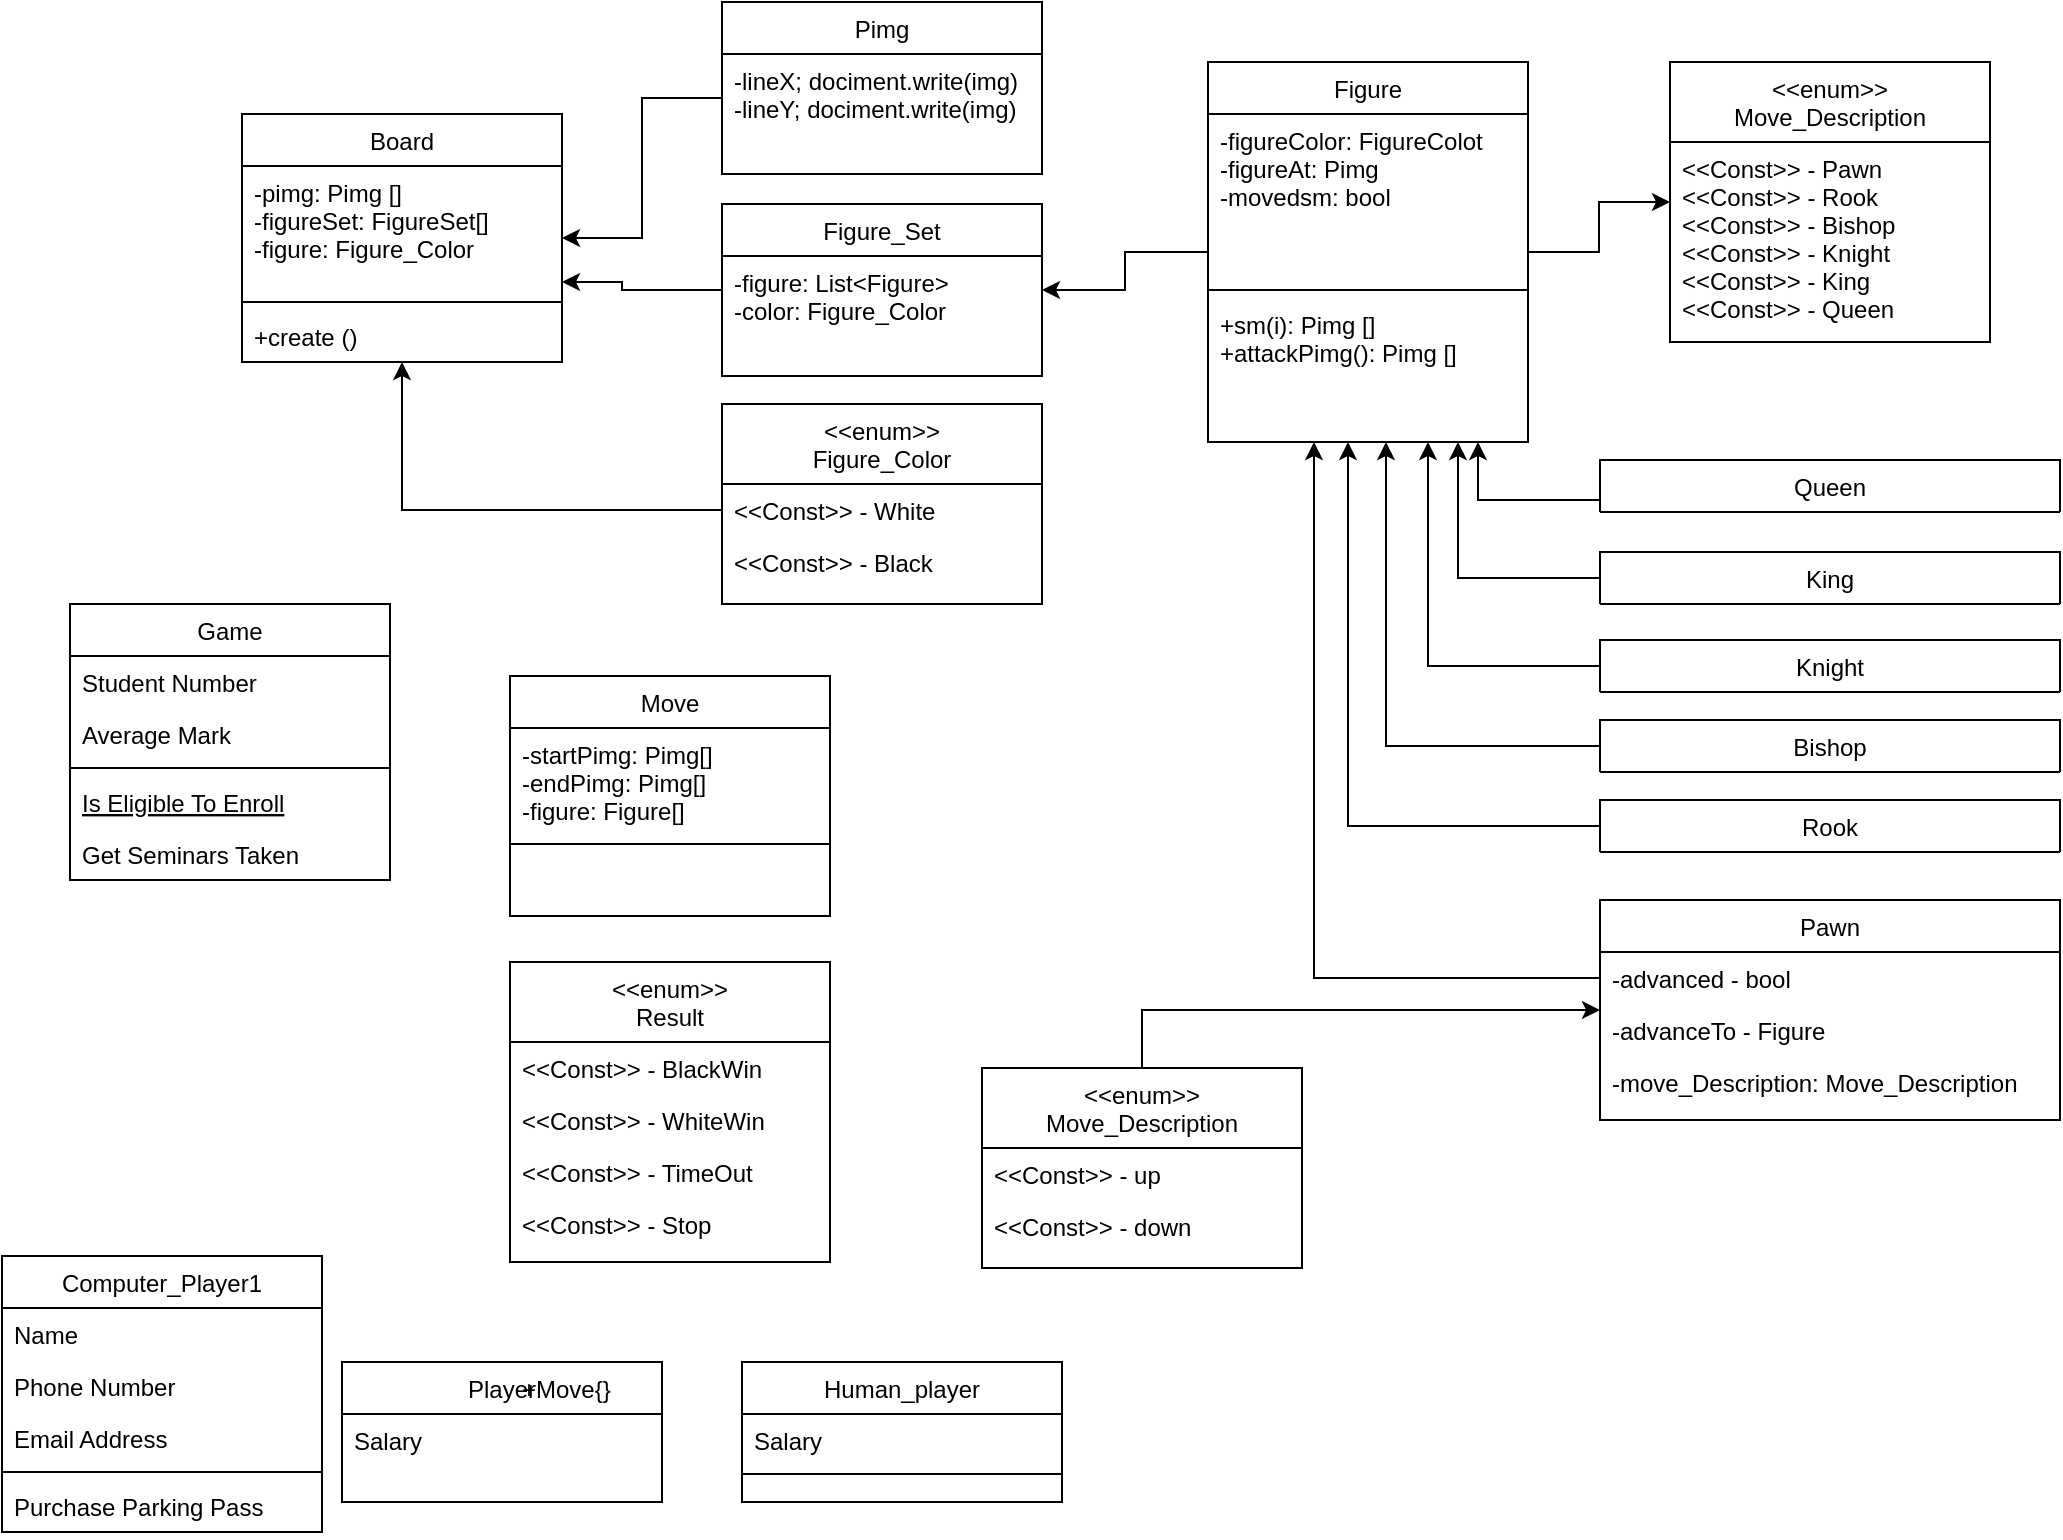<mxfile version="20.2.2" type="github">
  <diagram id="C5RBs43oDa-KdzZeNtuy" name="Page-1">
    <mxGraphModel dx="646" dy="632" grid="1" gridSize="10" guides="1" tooltips="1" connect="1" arrows="1" fold="1" page="1" pageScale="1" pageWidth="827" pageHeight="1169" math="0" shadow="0">
      <root>
        <mxCell id="WIyWlLk6GJQsqaUBKTNV-0" />
        <mxCell id="WIyWlLk6GJQsqaUBKTNV-1" parent="WIyWlLk6GJQsqaUBKTNV-0" />
        <mxCell id="zkfFHV4jXpPFQw0GAbJ--0" value="Board" style="swimlane;fontStyle=0;align=center;verticalAlign=top;childLayout=stackLayout;horizontal=1;startSize=26;horizontalStack=0;resizeParent=1;resizeLast=0;collapsible=1;marginBottom=0;rounded=0;shadow=0;strokeWidth=1;" parent="WIyWlLk6GJQsqaUBKTNV-1" vertex="1">
          <mxGeometry x="140" y="86" width="160" height="124" as="geometry">
            <mxRectangle x="230" y="140" width="160" height="26" as="alternateBounds" />
          </mxGeometry>
        </mxCell>
        <mxCell id="zkfFHV4jXpPFQw0GAbJ--2" value="-pimg: Pimg []&#xa;-figureSet: FigureSet[]&#xa;-figure: Figure_Color" style="text;align=left;verticalAlign=top;spacingLeft=4;spacingRight=4;overflow=hidden;rotatable=0;points=[[0,0.5],[1,0.5]];portConstraint=eastwest;rounded=0;shadow=0;html=0;" parent="zkfFHV4jXpPFQw0GAbJ--0" vertex="1">
          <mxGeometry y="26" width="160" height="64" as="geometry" />
        </mxCell>
        <mxCell id="zkfFHV4jXpPFQw0GAbJ--4" value="" style="line;html=1;strokeWidth=1;align=left;verticalAlign=middle;spacingTop=-1;spacingLeft=3;spacingRight=3;rotatable=0;labelPosition=right;points=[];portConstraint=eastwest;" parent="zkfFHV4jXpPFQw0GAbJ--0" vertex="1">
          <mxGeometry y="90" width="160" height="8" as="geometry" />
        </mxCell>
        <mxCell id="zkfFHV4jXpPFQw0GAbJ--5" value="+create ()" style="text;align=left;verticalAlign=top;spacingLeft=4;spacingRight=4;overflow=hidden;rotatable=0;points=[[0,0.5],[1,0.5]];portConstraint=eastwest;" parent="zkfFHV4jXpPFQw0GAbJ--0" vertex="1">
          <mxGeometry y="98" width="160" height="26" as="geometry" />
        </mxCell>
        <mxCell id="zkfFHV4jXpPFQw0GAbJ--6" value="Game" style="swimlane;fontStyle=0;align=center;verticalAlign=top;childLayout=stackLayout;horizontal=1;startSize=26;horizontalStack=0;resizeParent=1;resizeLast=0;collapsible=1;marginBottom=0;rounded=0;shadow=0;strokeWidth=1;" parent="WIyWlLk6GJQsqaUBKTNV-1" vertex="1">
          <mxGeometry x="54" y="331" width="160" height="138" as="geometry">
            <mxRectangle x="130" y="380" width="160" height="26" as="alternateBounds" />
          </mxGeometry>
        </mxCell>
        <mxCell id="zkfFHV4jXpPFQw0GAbJ--7" value="Student Number" style="text;align=left;verticalAlign=top;spacingLeft=4;spacingRight=4;overflow=hidden;rotatable=0;points=[[0,0.5],[1,0.5]];portConstraint=eastwest;" parent="zkfFHV4jXpPFQw0GAbJ--6" vertex="1">
          <mxGeometry y="26" width="160" height="26" as="geometry" />
        </mxCell>
        <mxCell id="zkfFHV4jXpPFQw0GAbJ--8" value="Average Mark" style="text;align=left;verticalAlign=top;spacingLeft=4;spacingRight=4;overflow=hidden;rotatable=0;points=[[0,0.5],[1,0.5]];portConstraint=eastwest;rounded=0;shadow=0;html=0;" parent="zkfFHV4jXpPFQw0GAbJ--6" vertex="1">
          <mxGeometry y="52" width="160" height="26" as="geometry" />
        </mxCell>
        <mxCell id="zkfFHV4jXpPFQw0GAbJ--9" value="" style="line;html=1;strokeWidth=1;align=left;verticalAlign=middle;spacingTop=-1;spacingLeft=3;spacingRight=3;rotatable=0;labelPosition=right;points=[];portConstraint=eastwest;" parent="zkfFHV4jXpPFQw0GAbJ--6" vertex="1">
          <mxGeometry y="78" width="160" height="8" as="geometry" />
        </mxCell>
        <mxCell id="zkfFHV4jXpPFQw0GAbJ--10" value="Is Eligible To Enroll" style="text;align=left;verticalAlign=top;spacingLeft=4;spacingRight=4;overflow=hidden;rotatable=0;points=[[0,0.5],[1,0.5]];portConstraint=eastwest;fontStyle=4" parent="zkfFHV4jXpPFQw0GAbJ--6" vertex="1">
          <mxGeometry y="86" width="160" height="26" as="geometry" />
        </mxCell>
        <mxCell id="zkfFHV4jXpPFQw0GAbJ--11" value="Get Seminars Taken" style="text;align=left;verticalAlign=top;spacingLeft=4;spacingRight=4;overflow=hidden;rotatable=0;points=[[0,0.5],[1,0.5]];portConstraint=eastwest;" parent="zkfFHV4jXpPFQw0GAbJ--6" vertex="1">
          <mxGeometry y="112" width="160" height="26" as="geometry" />
        </mxCell>
        <mxCell id="fLIGrshqvKh1m8KQc75n-1" value="Computer_Player1" style="swimlane;fontStyle=0;align=center;verticalAlign=top;childLayout=stackLayout;horizontal=1;startSize=26;horizontalStack=0;resizeParent=1;resizeLast=0;collapsible=1;marginBottom=0;rounded=0;shadow=0;strokeWidth=1;" vertex="1" parent="WIyWlLk6GJQsqaUBKTNV-1">
          <mxGeometry x="20" y="657" width="160" height="138" as="geometry">
            <mxRectangle x="230" y="140" width="160" height="26" as="alternateBounds" />
          </mxGeometry>
        </mxCell>
        <mxCell id="fLIGrshqvKh1m8KQc75n-2" value="Name" style="text;align=left;verticalAlign=top;spacingLeft=4;spacingRight=4;overflow=hidden;rotatable=0;points=[[0,0.5],[1,0.5]];portConstraint=eastwest;" vertex="1" parent="fLIGrshqvKh1m8KQc75n-1">
          <mxGeometry y="26" width="160" height="26" as="geometry" />
        </mxCell>
        <mxCell id="fLIGrshqvKh1m8KQc75n-3" value="Phone Number" style="text;align=left;verticalAlign=top;spacingLeft=4;spacingRight=4;overflow=hidden;rotatable=0;points=[[0,0.5],[1,0.5]];portConstraint=eastwest;rounded=0;shadow=0;html=0;" vertex="1" parent="fLIGrshqvKh1m8KQc75n-1">
          <mxGeometry y="52" width="160" height="26" as="geometry" />
        </mxCell>
        <mxCell id="fLIGrshqvKh1m8KQc75n-4" value="Email Address" style="text;align=left;verticalAlign=top;spacingLeft=4;spacingRight=4;overflow=hidden;rotatable=0;points=[[0,0.5],[1,0.5]];portConstraint=eastwest;rounded=0;shadow=0;html=0;" vertex="1" parent="fLIGrshqvKh1m8KQc75n-1">
          <mxGeometry y="78" width="160" height="26" as="geometry" />
        </mxCell>
        <mxCell id="fLIGrshqvKh1m8KQc75n-5" value="" style="line;html=1;strokeWidth=1;align=left;verticalAlign=middle;spacingTop=-1;spacingLeft=3;spacingRight=3;rotatable=0;labelPosition=right;points=[];portConstraint=eastwest;" vertex="1" parent="fLIGrshqvKh1m8KQc75n-1">
          <mxGeometry y="104" width="160" height="8" as="geometry" />
        </mxCell>
        <mxCell id="fLIGrshqvKh1m8KQc75n-6" value="Purchase Parking Pass" style="text;align=left;verticalAlign=top;spacingLeft=4;spacingRight=4;overflow=hidden;rotatable=0;points=[[0,0.5],[1,0.5]];portConstraint=eastwest;" vertex="1" parent="fLIGrshqvKh1m8KQc75n-1">
          <mxGeometry y="112" width="160" height="26" as="geometry" />
        </mxCell>
        <mxCell id="fLIGrshqvKh1m8KQc75n-66" style="edgeStyle=orthogonalEdgeStyle;rounded=0;orthogonalLoop=1;jettySize=auto;html=1;" edge="1" parent="WIyWlLk6GJQsqaUBKTNV-1" source="fLIGrshqvKh1m8KQc75n-13" target="fLIGrshqvKh1m8KQc75n-46">
          <mxGeometry relative="1" as="geometry">
            <Array as="points">
              <mxPoint x="590" y="534" />
            </Array>
          </mxGeometry>
        </mxCell>
        <mxCell id="fLIGrshqvKh1m8KQc75n-13" value="&lt;&lt;enum&gt;&gt;&#xa;Move_Description" style="swimlane;fontStyle=0;align=center;verticalAlign=top;childLayout=stackLayout;horizontal=1;startSize=40;horizontalStack=0;resizeParent=1;resizeLast=0;collapsible=1;marginBottom=0;rounded=0;shadow=0;strokeWidth=1;" vertex="1" parent="WIyWlLk6GJQsqaUBKTNV-1">
          <mxGeometry x="510" y="563" width="160" height="100" as="geometry">
            <mxRectangle x="340" y="380" width="170" height="26" as="alternateBounds" />
          </mxGeometry>
        </mxCell>
        <mxCell id="fLIGrshqvKh1m8KQc75n-14" value="&lt;&lt;Const&gt;&gt; - up" style="text;align=left;verticalAlign=top;spacingLeft=4;spacingRight=4;overflow=hidden;rotatable=0;points=[[0,0.5],[1,0.5]];portConstraint=eastwest;" vertex="1" parent="fLIGrshqvKh1m8KQc75n-13">
          <mxGeometry y="40" width="160" height="26" as="geometry" />
        </mxCell>
        <mxCell id="fLIGrshqvKh1m8KQc75n-41" value="&lt;&lt;Const&gt;&gt; - down" style="text;align=left;verticalAlign=top;spacingLeft=4;spacingRight=4;overflow=hidden;rotatable=0;points=[[0,0.5],[1,0.5]];portConstraint=eastwest;" vertex="1" parent="fLIGrshqvKh1m8KQc75n-13">
          <mxGeometry y="66" width="160" height="26" as="geometry" />
        </mxCell>
        <mxCell id="fLIGrshqvKh1m8KQc75n-81" style="edgeStyle=orthogonalEdgeStyle;rounded=0;orthogonalLoop=1;jettySize=auto;html=1;" edge="1" parent="WIyWlLk6GJQsqaUBKTNV-1" source="fLIGrshqvKh1m8KQc75n-19" target="fLIGrshqvKh1m8KQc75n-77">
          <mxGeometry relative="1" as="geometry" />
        </mxCell>
        <mxCell id="fLIGrshqvKh1m8KQc75n-94" style="edgeStyle=orthogonalEdgeStyle;rounded=0;orthogonalLoop=1;jettySize=auto;html=1;" edge="1" parent="WIyWlLk6GJQsqaUBKTNV-1" source="fLIGrshqvKh1m8KQc75n-19" target="fLIGrshqvKh1m8KQc75n-92">
          <mxGeometry relative="1" as="geometry" />
        </mxCell>
        <mxCell id="fLIGrshqvKh1m8KQc75n-19" value="Figure" style="swimlane;fontStyle=0;align=center;verticalAlign=top;childLayout=stackLayout;horizontal=1;startSize=26;horizontalStack=0;resizeParent=1;resizeLast=0;collapsible=1;marginBottom=0;rounded=0;shadow=0;strokeWidth=1;" vertex="1" parent="WIyWlLk6GJQsqaUBKTNV-1">
          <mxGeometry x="623" y="60" width="160" height="190" as="geometry">
            <mxRectangle x="230" y="140" width="160" height="26" as="alternateBounds" />
          </mxGeometry>
        </mxCell>
        <mxCell id="fLIGrshqvKh1m8KQc75n-20" value="-figureColor: FigureColot&#xa;-figureAt: Pimg&#xa;-movedsm: bool" style="text;align=left;verticalAlign=top;spacingLeft=4;spacingRight=4;overflow=hidden;rotatable=0;points=[[0,0.5],[1,0.5]];portConstraint=eastwest;" vertex="1" parent="fLIGrshqvKh1m8KQc75n-19">
          <mxGeometry y="26" width="160" height="84" as="geometry" />
        </mxCell>
        <mxCell id="fLIGrshqvKh1m8KQc75n-23" value="" style="line;html=1;strokeWidth=1;align=left;verticalAlign=middle;spacingTop=-1;spacingLeft=3;spacingRight=3;rotatable=0;labelPosition=right;points=[];portConstraint=eastwest;" vertex="1" parent="fLIGrshqvKh1m8KQc75n-19">
          <mxGeometry y="110" width="160" height="8" as="geometry" />
        </mxCell>
        <mxCell id="fLIGrshqvKh1m8KQc75n-76" value="+sm(i): Pimg []&#xa;+attackPimg(): Pimg []&#xa;" style="text;align=left;verticalAlign=top;spacingLeft=4;spacingRight=4;overflow=hidden;rotatable=0;points=[[0,0.5],[1,0.5]];portConstraint=eastwest;" vertex="1" parent="fLIGrshqvKh1m8KQc75n-19">
          <mxGeometry y="118" width="160" height="72" as="geometry" />
        </mxCell>
        <mxCell id="fLIGrshqvKh1m8KQc75n-31" value="Human_player" style="swimlane;fontStyle=0;align=center;verticalAlign=top;childLayout=stackLayout;horizontal=1;startSize=26;horizontalStack=0;resizeParent=1;resizeLast=0;collapsible=1;marginBottom=0;rounded=0;shadow=0;strokeWidth=1;" vertex="1" parent="WIyWlLk6GJQsqaUBKTNV-1">
          <mxGeometry x="390" y="710" width="160" height="70" as="geometry">
            <mxRectangle x="340" y="380" width="170" height="26" as="alternateBounds" />
          </mxGeometry>
        </mxCell>
        <mxCell id="fLIGrshqvKh1m8KQc75n-32" value="Salary" style="text;align=left;verticalAlign=top;spacingLeft=4;spacingRight=4;overflow=hidden;rotatable=0;points=[[0,0.5],[1,0.5]];portConstraint=eastwest;" vertex="1" parent="fLIGrshqvKh1m8KQc75n-31">
          <mxGeometry y="26" width="160" height="26" as="geometry" />
        </mxCell>
        <mxCell id="fLIGrshqvKh1m8KQc75n-33" value="" style="line;html=1;strokeWidth=1;align=left;verticalAlign=middle;spacingTop=-1;spacingLeft=3;spacingRight=3;rotatable=0;labelPosition=right;points=[];portConstraint=eastwest;" vertex="1" parent="fLIGrshqvKh1m8KQc75n-31">
          <mxGeometry y="52" width="160" height="8" as="geometry" />
        </mxCell>
        <mxCell id="fLIGrshqvKh1m8KQc75n-34" value="Move" style="swimlane;fontStyle=0;align=center;verticalAlign=top;childLayout=stackLayout;horizontal=1;startSize=26;horizontalStack=0;resizeParent=1;resizeLast=0;collapsible=1;marginBottom=0;rounded=0;shadow=0;strokeWidth=1;" vertex="1" parent="WIyWlLk6GJQsqaUBKTNV-1">
          <mxGeometry x="274" y="367" width="160" height="120" as="geometry">
            <mxRectangle x="340" y="380" width="170" height="26" as="alternateBounds" />
          </mxGeometry>
        </mxCell>
        <mxCell id="fLIGrshqvKh1m8KQc75n-35" value="-startPimg: Pimg[]&#xa;-endPimg: Pimg[]&#xa;-figure: Figure[]&#xa;" style="text;align=left;verticalAlign=top;spacingLeft=4;spacingRight=4;overflow=hidden;rotatable=0;points=[[0,0.5],[1,0.5]];portConstraint=eastwest;" vertex="1" parent="fLIGrshqvKh1m8KQc75n-34">
          <mxGeometry y="26" width="160" height="54" as="geometry" />
        </mxCell>
        <mxCell id="fLIGrshqvKh1m8KQc75n-36" value="" style="line;html=1;strokeWidth=1;align=left;verticalAlign=middle;spacingTop=-1;spacingLeft=3;spacingRight=3;rotatable=0;labelPosition=right;points=[];portConstraint=eastwest;" vertex="1" parent="fLIGrshqvKh1m8KQc75n-34">
          <mxGeometry y="80" width="160" height="8" as="geometry" />
        </mxCell>
        <mxCell id="fLIGrshqvKh1m8KQc75n-68" style="edgeStyle=orthogonalEdgeStyle;rounded=0;orthogonalLoop=1;jettySize=auto;html=1;" edge="1" parent="WIyWlLk6GJQsqaUBKTNV-1" source="fLIGrshqvKh1m8KQc75n-42" target="fLIGrshqvKh1m8KQc75n-19">
          <mxGeometry relative="1" as="geometry">
            <mxPoint x="693.24" y="254.608" as="targetPoint" />
            <Array as="points">
              <mxPoint x="693" y="442" />
            </Array>
          </mxGeometry>
        </mxCell>
        <mxCell id="fLIGrshqvKh1m8KQc75n-42" value="Rook" style="swimlane;fontStyle=0;align=center;verticalAlign=top;childLayout=stackLayout;horizontal=1;startSize=26;horizontalStack=0;resizeParent=1;resizeLast=0;collapsible=1;marginBottom=0;rounded=0;shadow=0;strokeWidth=1;" vertex="1" collapsed="1" parent="WIyWlLk6GJQsqaUBKTNV-1">
          <mxGeometry x="819" y="429" width="230" height="26" as="geometry">
            <mxRectangle x="280" y="760" width="230" height="110" as="alternateBounds" />
          </mxGeometry>
        </mxCell>
        <mxCell id="fLIGrshqvKh1m8KQc75n-43" value="advanced - bool " style="text;align=left;verticalAlign=top;spacingLeft=4;spacingRight=4;overflow=hidden;rotatable=0;points=[[0,0.5],[1,0.5]];portConstraint=eastwest;" vertex="1" parent="fLIGrshqvKh1m8KQc75n-42">
          <mxGeometry y="26" width="230" height="26" as="geometry" />
        </mxCell>
        <mxCell id="fLIGrshqvKh1m8KQc75n-44" value="advanceTo - Figure" style="text;align=left;verticalAlign=top;spacingLeft=4;spacingRight=4;overflow=hidden;rotatable=0;points=[[0,0.5],[1,0.5]];portConstraint=eastwest;" vertex="1" parent="fLIGrshqvKh1m8KQc75n-42">
          <mxGeometry y="52" width="230" height="26" as="geometry" />
        </mxCell>
        <mxCell id="fLIGrshqvKh1m8KQc75n-45" value="Move_Description: Move_Description" style="text;align=left;verticalAlign=top;spacingLeft=4;spacingRight=4;overflow=hidden;rotatable=0;points=[[0,0.5],[1,0.5]];portConstraint=eastwest;" vertex="1" parent="fLIGrshqvKh1m8KQc75n-42">
          <mxGeometry y="78" width="230" height="26" as="geometry" />
        </mxCell>
        <mxCell id="fLIGrshqvKh1m8KQc75n-46" value="Pawn" style="swimlane;fontStyle=0;align=center;verticalAlign=top;childLayout=stackLayout;horizontal=1;startSize=26;horizontalStack=0;resizeParent=1;resizeLast=0;collapsible=1;marginBottom=0;rounded=0;shadow=0;strokeWidth=1;" vertex="1" parent="WIyWlLk6GJQsqaUBKTNV-1">
          <mxGeometry x="819" y="479" width="230" height="110" as="geometry">
            <mxRectangle x="340" y="380" width="170" height="26" as="alternateBounds" />
          </mxGeometry>
        </mxCell>
        <mxCell id="fLIGrshqvKh1m8KQc75n-47" value="-advanced - bool " style="text;align=left;verticalAlign=top;spacingLeft=4;spacingRight=4;overflow=hidden;rotatable=0;points=[[0,0.5],[1,0.5]];portConstraint=eastwest;" vertex="1" parent="fLIGrshqvKh1m8KQc75n-46">
          <mxGeometry y="26" width="230" height="26" as="geometry" />
        </mxCell>
        <mxCell id="fLIGrshqvKh1m8KQc75n-48" value="-advanceTo - Figure" style="text;align=left;verticalAlign=top;spacingLeft=4;spacingRight=4;overflow=hidden;rotatable=0;points=[[0,0.5],[1,0.5]];portConstraint=eastwest;" vertex="1" parent="fLIGrshqvKh1m8KQc75n-46">
          <mxGeometry y="52" width="230" height="26" as="geometry" />
        </mxCell>
        <mxCell id="fLIGrshqvKh1m8KQc75n-49" value="-move_Description: Move_Description" style="text;align=left;verticalAlign=top;spacingLeft=4;spacingRight=4;overflow=hidden;rotatable=0;points=[[0,0.5],[1,0.5]];portConstraint=eastwest;" vertex="1" parent="fLIGrshqvKh1m8KQc75n-46">
          <mxGeometry y="78" width="230" height="26" as="geometry" />
        </mxCell>
        <mxCell id="fLIGrshqvKh1m8KQc75n-69" style="edgeStyle=orthogonalEdgeStyle;rounded=0;orthogonalLoop=1;jettySize=auto;html=1;" edge="1" parent="WIyWlLk6GJQsqaUBKTNV-1" source="fLIGrshqvKh1m8KQc75n-50" target="fLIGrshqvKh1m8KQc75n-19">
          <mxGeometry relative="1" as="geometry">
            <mxPoint x="712.12" y="255.544" as="targetPoint" />
            <Array as="points">
              <mxPoint x="712" y="402" />
            </Array>
          </mxGeometry>
        </mxCell>
        <mxCell id="fLIGrshqvKh1m8KQc75n-50" value="Bishop" style="swimlane;fontStyle=0;align=center;verticalAlign=top;childLayout=stackLayout;horizontal=1;startSize=26;horizontalStack=0;resizeParent=1;resizeLast=0;collapsible=1;marginBottom=0;rounded=0;shadow=0;strokeWidth=1;" vertex="1" collapsed="1" parent="WIyWlLk6GJQsqaUBKTNV-1">
          <mxGeometry x="819" y="389" width="230" height="26" as="geometry">
            <mxRectangle x="280" y="870" width="230" height="110" as="alternateBounds" />
          </mxGeometry>
        </mxCell>
        <mxCell id="fLIGrshqvKh1m8KQc75n-51" value="advanced - bool " style="text;align=left;verticalAlign=top;spacingLeft=4;spacingRight=4;overflow=hidden;rotatable=0;points=[[0,0.5],[1,0.5]];portConstraint=eastwest;" vertex="1" parent="fLIGrshqvKh1m8KQc75n-50">
          <mxGeometry y="26" width="230" height="26" as="geometry" />
        </mxCell>
        <mxCell id="fLIGrshqvKh1m8KQc75n-52" value="advanceTo - Figure" style="text;align=left;verticalAlign=top;spacingLeft=4;spacingRight=4;overflow=hidden;rotatable=0;points=[[0,0.5],[1,0.5]];portConstraint=eastwest;" vertex="1" parent="fLIGrshqvKh1m8KQc75n-50">
          <mxGeometry y="52" width="230" height="26" as="geometry" />
        </mxCell>
        <mxCell id="fLIGrshqvKh1m8KQc75n-53" value="Move_Description: Move_Description" style="text;align=left;verticalAlign=top;spacingLeft=4;spacingRight=4;overflow=hidden;rotatable=0;points=[[0,0.5],[1,0.5]];portConstraint=eastwest;" vertex="1" parent="fLIGrshqvKh1m8KQc75n-50">
          <mxGeometry y="78" width="230" height="26" as="geometry" />
        </mxCell>
        <mxCell id="fLIGrshqvKh1m8KQc75n-70" style="edgeStyle=orthogonalEdgeStyle;rounded=0;orthogonalLoop=1;jettySize=auto;html=1;" edge="1" parent="WIyWlLk6GJQsqaUBKTNV-1" source="fLIGrshqvKh1m8KQc75n-54" target="fLIGrshqvKh1m8KQc75n-19">
          <mxGeometry relative="1" as="geometry">
            <mxPoint x="733.08" y="254.032" as="targetPoint" />
            <Array as="points">
              <mxPoint x="733" y="362" />
            </Array>
          </mxGeometry>
        </mxCell>
        <mxCell id="fLIGrshqvKh1m8KQc75n-54" value="Knight" style="swimlane;fontStyle=0;align=center;verticalAlign=top;childLayout=stackLayout;horizontal=1;startSize=26;horizontalStack=0;resizeParent=1;resizeLast=0;collapsible=1;marginBottom=0;rounded=0;shadow=0;strokeWidth=1;" vertex="1" collapsed="1" parent="WIyWlLk6GJQsqaUBKTNV-1">
          <mxGeometry x="819" y="349" width="230" height="26" as="geometry">
            <mxRectangle x="280" y="750" width="230" height="110" as="alternateBounds" />
          </mxGeometry>
        </mxCell>
        <mxCell id="fLIGrshqvKh1m8KQc75n-55" value="advanced - bool " style="text;align=left;verticalAlign=top;spacingLeft=4;spacingRight=4;overflow=hidden;rotatable=0;points=[[0,0.5],[1,0.5]];portConstraint=eastwest;" vertex="1" parent="fLIGrshqvKh1m8KQc75n-54">
          <mxGeometry y="26" width="230" height="26" as="geometry" />
        </mxCell>
        <mxCell id="fLIGrshqvKh1m8KQc75n-56" value="advanceTo - Figure" style="text;align=left;verticalAlign=top;spacingLeft=4;spacingRight=4;overflow=hidden;rotatable=0;points=[[0,0.5],[1,0.5]];portConstraint=eastwest;" vertex="1" parent="fLIGrshqvKh1m8KQc75n-54">
          <mxGeometry y="52" width="230" height="26" as="geometry" />
        </mxCell>
        <mxCell id="fLIGrshqvKh1m8KQc75n-57" value="Move_Description: Move_Description" style="text;align=left;verticalAlign=top;spacingLeft=4;spacingRight=4;overflow=hidden;rotatable=0;points=[[0,0.5],[1,0.5]];portConstraint=eastwest;" vertex="1" parent="fLIGrshqvKh1m8KQc75n-54">
          <mxGeometry y="78" width="230" height="26" as="geometry" />
        </mxCell>
        <mxCell id="fLIGrshqvKh1m8KQc75n-71" style="edgeStyle=orthogonalEdgeStyle;rounded=0;orthogonalLoop=1;jettySize=auto;html=1;" edge="1" parent="WIyWlLk6GJQsqaUBKTNV-1" source="fLIGrshqvKh1m8KQc75n-58" target="fLIGrshqvKh1m8KQc75n-19">
          <mxGeometry relative="1" as="geometry">
            <mxPoint x="747.8" y="253.816" as="targetPoint" />
            <Array as="points">
              <mxPoint x="748" y="318" />
            </Array>
          </mxGeometry>
        </mxCell>
        <mxCell id="fLIGrshqvKh1m8KQc75n-58" value="King" style="swimlane;fontStyle=0;align=center;verticalAlign=top;childLayout=stackLayout;horizontal=1;startSize=26;horizontalStack=0;resizeParent=1;resizeLast=0;collapsible=1;marginBottom=0;rounded=0;shadow=0;strokeWidth=1;" vertex="1" collapsed="1" parent="WIyWlLk6GJQsqaUBKTNV-1">
          <mxGeometry x="819" y="305" width="230" height="26" as="geometry">
            <mxRectangle x="280" y="630" width="230" height="110" as="alternateBounds" />
          </mxGeometry>
        </mxCell>
        <mxCell id="fLIGrshqvKh1m8KQc75n-59" value="advanced - bool " style="text;align=left;verticalAlign=top;spacingLeft=4;spacingRight=4;overflow=hidden;rotatable=0;points=[[0,0.5],[1,0.5]];portConstraint=eastwest;" vertex="1" parent="fLIGrshqvKh1m8KQc75n-58">
          <mxGeometry y="26" width="230" height="26" as="geometry" />
        </mxCell>
        <mxCell id="fLIGrshqvKh1m8KQc75n-60" value="advanceTo - Figure" style="text;align=left;verticalAlign=top;spacingLeft=4;spacingRight=4;overflow=hidden;rotatable=0;points=[[0,0.5],[1,0.5]];portConstraint=eastwest;" vertex="1" parent="fLIGrshqvKh1m8KQc75n-58">
          <mxGeometry y="52" width="230" height="26" as="geometry" />
        </mxCell>
        <mxCell id="fLIGrshqvKh1m8KQc75n-61" value="Move_Description: Move_Description" style="text;align=left;verticalAlign=top;spacingLeft=4;spacingRight=4;overflow=hidden;rotatable=0;points=[[0,0.5],[1,0.5]];portConstraint=eastwest;" vertex="1" parent="fLIGrshqvKh1m8KQc75n-58">
          <mxGeometry y="78" width="230" height="26" as="geometry" />
        </mxCell>
        <mxCell id="fLIGrshqvKh1m8KQc75n-72" style="edgeStyle=orthogonalEdgeStyle;rounded=0;orthogonalLoop=1;jettySize=auto;html=1;" edge="1" parent="WIyWlLk6GJQsqaUBKTNV-1" source="fLIGrshqvKh1m8KQc75n-62" target="fLIGrshqvKh1m8KQc75n-19">
          <mxGeometry relative="1" as="geometry">
            <mxPoint x="758.2" y="252.88" as="targetPoint" />
            <Array as="points">
              <mxPoint x="758" y="279" />
            </Array>
          </mxGeometry>
        </mxCell>
        <mxCell id="fLIGrshqvKh1m8KQc75n-62" value="Queen" style="swimlane;fontStyle=0;align=center;verticalAlign=top;childLayout=stackLayout;horizontal=1;startSize=26;horizontalStack=0;resizeParent=1;resizeLast=0;collapsible=1;marginBottom=0;rounded=0;shadow=0;strokeWidth=1;" vertex="1" collapsed="1" parent="WIyWlLk6GJQsqaUBKTNV-1">
          <mxGeometry x="819" y="259" width="230" height="26" as="geometry">
            <mxRectangle x="280" y="510" width="230" height="110" as="alternateBounds" />
          </mxGeometry>
        </mxCell>
        <mxCell id="fLIGrshqvKh1m8KQc75n-63" value="advanced - bool " style="text;align=left;verticalAlign=top;spacingLeft=4;spacingRight=4;overflow=hidden;rotatable=0;points=[[0,0.5],[1,0.5]];portConstraint=eastwest;" vertex="1" parent="fLIGrshqvKh1m8KQc75n-62">
          <mxGeometry y="26" width="230" height="26" as="geometry" />
        </mxCell>
        <mxCell id="fLIGrshqvKh1m8KQc75n-64" value="advanceTo - Figure" style="text;align=left;verticalAlign=top;spacingLeft=4;spacingRight=4;overflow=hidden;rotatable=0;points=[[0,0.5],[1,0.5]];portConstraint=eastwest;" vertex="1" parent="fLIGrshqvKh1m8KQc75n-62">
          <mxGeometry y="52" width="230" height="26" as="geometry" />
        </mxCell>
        <mxCell id="fLIGrshqvKh1m8KQc75n-65" value="Move_Description: Move_Description" style="text;align=left;verticalAlign=top;spacingLeft=4;spacingRight=4;overflow=hidden;rotatable=0;points=[[0,0.5],[1,0.5]];portConstraint=eastwest;" vertex="1" parent="fLIGrshqvKh1m8KQc75n-62">
          <mxGeometry y="78" width="230" height="26" as="geometry" />
        </mxCell>
        <mxCell id="fLIGrshqvKh1m8KQc75n-67" style="edgeStyle=orthogonalEdgeStyle;rounded=0;orthogonalLoop=1;jettySize=auto;html=1;" edge="1" parent="WIyWlLk6GJQsqaUBKTNV-1" source="fLIGrshqvKh1m8KQc75n-47" target="fLIGrshqvKh1m8KQc75n-19">
          <mxGeometry relative="1" as="geometry">
            <mxPoint x="676.28" y="250.792" as="targetPoint" />
            <Array as="points">
              <mxPoint x="676" y="518" />
            </Array>
          </mxGeometry>
        </mxCell>
        <mxCell id="fLIGrshqvKh1m8KQc75n-77" value="&lt;&lt;enum&gt;&gt;&#xa;Move_Description" style="swimlane;fontStyle=0;align=center;verticalAlign=top;childLayout=stackLayout;horizontal=1;startSize=40;horizontalStack=0;resizeParent=1;resizeLast=0;collapsible=1;marginBottom=0;rounded=0;shadow=0;strokeWidth=1;" vertex="1" parent="WIyWlLk6GJQsqaUBKTNV-1">
          <mxGeometry x="854" y="60" width="160" height="140" as="geometry">
            <mxRectangle x="340" y="380" width="170" height="26" as="alternateBounds" />
          </mxGeometry>
        </mxCell>
        <mxCell id="fLIGrshqvKh1m8KQc75n-78" value="&lt;&lt;Const&gt;&gt; - Pawn&#xa;&lt;&lt;Const&gt;&gt; - Rook&#xa;&lt;&lt;Const&gt;&gt; - Bishop&#xa;&lt;&lt;Const&gt;&gt; - Knight&#xa;&lt;&lt;Const&gt;&gt; - King&#xa;&lt;&lt;Const&gt;&gt; - Queen&#xa;" style="text;align=left;verticalAlign=top;spacingLeft=4;spacingRight=4;overflow=hidden;rotatable=0;points=[[0,0.5],[1,0.5]];portConstraint=eastwest;" vertex="1" parent="fLIGrshqvKh1m8KQc75n-77">
          <mxGeometry y="40" width="160" height="100" as="geometry" />
        </mxCell>
        <mxCell id="fLIGrshqvKh1m8KQc75n-82" value="Pimg" style="swimlane;fontStyle=0;align=center;verticalAlign=top;childLayout=stackLayout;horizontal=1;startSize=26;horizontalStack=0;resizeParent=1;resizeLast=0;collapsible=1;marginBottom=0;rounded=0;shadow=0;strokeWidth=1;" vertex="1" parent="WIyWlLk6GJQsqaUBKTNV-1">
          <mxGeometry x="380" y="30" width="160" height="86" as="geometry">
            <mxRectangle x="340" y="380" width="170" height="26" as="alternateBounds" />
          </mxGeometry>
        </mxCell>
        <mxCell id="fLIGrshqvKh1m8KQc75n-83" value="-lineX; dociment.write(img)&#xa;-lineY; dociment.write(img)" style="text;align=left;verticalAlign=top;spacingLeft=4;spacingRight=4;overflow=hidden;rotatable=0;points=[[0,0.5],[1,0.5]];portConstraint=eastwest;" vertex="1" parent="fLIGrshqvKh1m8KQc75n-82">
          <mxGeometry y="26" width="160" height="44" as="geometry" />
        </mxCell>
        <mxCell id="fLIGrshqvKh1m8KQc75n-86" value="&lt;&lt;enum&gt;&gt;&#xa;Figure_Color" style="swimlane;fontStyle=0;align=center;verticalAlign=top;childLayout=stackLayout;horizontal=1;startSize=40;horizontalStack=0;resizeParent=1;resizeLast=0;collapsible=1;marginBottom=0;rounded=0;shadow=0;strokeWidth=1;" vertex="1" parent="WIyWlLk6GJQsqaUBKTNV-1">
          <mxGeometry x="380" y="231" width="160" height="100" as="geometry">
            <mxRectangle x="340" y="380" width="170" height="26" as="alternateBounds" />
          </mxGeometry>
        </mxCell>
        <mxCell id="fLIGrshqvKh1m8KQc75n-87" value="&lt;&lt;Const&gt;&gt; - White" style="text;align=left;verticalAlign=top;spacingLeft=4;spacingRight=4;overflow=hidden;rotatable=0;points=[[0,0.5],[1,0.5]];portConstraint=eastwest;" vertex="1" parent="fLIGrshqvKh1m8KQc75n-86">
          <mxGeometry y="40" width="160" height="26" as="geometry" />
        </mxCell>
        <mxCell id="fLIGrshqvKh1m8KQc75n-88" value="&lt;&lt;Const&gt;&gt; - Black" style="text;align=left;verticalAlign=top;spacingLeft=4;spacingRight=4;overflow=hidden;rotatable=0;points=[[0,0.5],[1,0.5]];portConstraint=eastwest;" vertex="1" parent="fLIGrshqvKh1m8KQc75n-86">
          <mxGeometry y="66" width="160" height="26" as="geometry" />
        </mxCell>
        <mxCell id="fLIGrshqvKh1m8KQc75n-89" style="edgeStyle=orthogonalEdgeStyle;rounded=0;orthogonalLoop=1;jettySize=auto;html=1;" edge="1" parent="WIyWlLk6GJQsqaUBKTNV-1" source="fLIGrshqvKh1m8KQc75n-87" target="zkfFHV4jXpPFQw0GAbJ--0">
          <mxGeometry relative="1" as="geometry" />
        </mxCell>
        <mxCell id="fLIGrshqvKh1m8KQc75n-90" style="edgeStyle=orthogonalEdgeStyle;rounded=0;orthogonalLoop=1;jettySize=auto;html=1;" edge="1" parent="WIyWlLk6GJQsqaUBKTNV-1" source="fLIGrshqvKh1m8KQc75n-83" target="zkfFHV4jXpPFQw0GAbJ--0">
          <mxGeometry relative="1" as="geometry" />
        </mxCell>
        <mxCell id="fLIGrshqvKh1m8KQc75n-95" style="edgeStyle=orthogonalEdgeStyle;rounded=0;orthogonalLoop=1;jettySize=auto;html=1;" edge="1" parent="WIyWlLk6GJQsqaUBKTNV-1" source="fLIGrshqvKh1m8KQc75n-92" target="zkfFHV4jXpPFQw0GAbJ--2">
          <mxGeometry relative="1" as="geometry">
            <Array as="points">
              <mxPoint x="330" y="174" />
              <mxPoint x="330" y="170" />
            </Array>
          </mxGeometry>
        </mxCell>
        <mxCell id="fLIGrshqvKh1m8KQc75n-92" value="Figure_Set" style="swimlane;fontStyle=0;align=center;verticalAlign=top;childLayout=stackLayout;horizontal=1;startSize=26;horizontalStack=0;resizeParent=1;resizeLast=0;collapsible=1;marginBottom=0;rounded=0;shadow=0;strokeWidth=1;" vertex="1" parent="WIyWlLk6GJQsqaUBKTNV-1">
          <mxGeometry x="380" y="131" width="160" height="86" as="geometry">
            <mxRectangle x="340" y="380" width="170" height="26" as="alternateBounds" />
          </mxGeometry>
        </mxCell>
        <mxCell id="fLIGrshqvKh1m8KQc75n-93" value="-figure: List&lt;Figure&gt;&#xa;-color: Figure_Color" style="text;align=left;verticalAlign=top;spacingLeft=4;spacingRight=4;overflow=hidden;rotatable=0;points=[[0,0.5],[1,0.5]];portConstraint=eastwest;" vertex="1" parent="fLIGrshqvKh1m8KQc75n-92">
          <mxGeometry y="26" width="160" height="44" as="geometry" />
        </mxCell>
        <mxCell id="fLIGrshqvKh1m8KQc75n-99" value="&lt;&lt;enum&gt;&gt;&#xa;Result" style="swimlane;fontStyle=0;align=center;verticalAlign=top;childLayout=stackLayout;horizontal=1;startSize=40;horizontalStack=0;resizeParent=1;resizeLast=0;collapsible=1;marginBottom=0;rounded=0;shadow=0;strokeWidth=1;" vertex="1" parent="WIyWlLk6GJQsqaUBKTNV-1">
          <mxGeometry x="274" y="510" width="160" height="150" as="geometry">
            <mxRectangle x="340" y="380" width="170" height="26" as="alternateBounds" />
          </mxGeometry>
        </mxCell>
        <mxCell id="fLIGrshqvKh1m8KQc75n-100" value="&lt;&lt;Const&gt;&gt; - BlackWin" style="text;align=left;verticalAlign=top;spacingLeft=4;spacingRight=4;overflow=hidden;rotatable=0;points=[[0,0.5],[1,0.5]];portConstraint=eastwest;" vertex="1" parent="fLIGrshqvKh1m8KQc75n-99">
          <mxGeometry y="40" width="160" height="26" as="geometry" />
        </mxCell>
        <mxCell id="fLIGrshqvKh1m8KQc75n-101" value="&lt;&lt;Const&gt;&gt; - WhiteWin" style="text;align=left;verticalAlign=top;spacingLeft=4;spacingRight=4;overflow=hidden;rotatable=0;points=[[0,0.5],[1,0.5]];portConstraint=eastwest;" vertex="1" parent="fLIGrshqvKh1m8KQc75n-99">
          <mxGeometry y="66" width="160" height="26" as="geometry" />
        </mxCell>
        <mxCell id="fLIGrshqvKh1m8KQc75n-103" value="&lt;&lt;Const&gt;&gt; - TimeOut" style="text;align=left;verticalAlign=top;spacingLeft=4;spacingRight=4;overflow=hidden;rotatable=0;points=[[0,0.5],[1,0.5]];portConstraint=eastwest;" vertex="1" parent="fLIGrshqvKh1m8KQc75n-99">
          <mxGeometry y="92" width="160" height="26" as="geometry" />
        </mxCell>
        <mxCell id="fLIGrshqvKh1m8KQc75n-105" value="&lt;&lt;Const&gt;&gt; - Stop" style="text;align=left;verticalAlign=top;spacingLeft=4;spacingRight=4;overflow=hidden;rotatable=0;points=[[0,0.5],[1,0.5]];portConstraint=eastwest;" vertex="1" parent="fLIGrshqvKh1m8KQc75n-99">
          <mxGeometry y="118" width="160" height="26" as="geometry" />
        </mxCell>
        <mxCell id="zkfFHV4jXpPFQw0GAbJ--13" value="Player" style="swimlane;fontStyle=0;align=center;verticalAlign=top;childLayout=stackLayout;horizontal=1;startSize=26;horizontalStack=0;resizeParent=1;resizeLast=0;collapsible=1;marginBottom=0;rounded=0;shadow=0;strokeWidth=1;" parent="WIyWlLk6GJQsqaUBKTNV-1" vertex="1">
          <mxGeometry x="190" y="710" width="160" height="70" as="geometry">
            <mxRectangle x="340" y="380" width="170" height="26" as="alternateBounds" />
          </mxGeometry>
        </mxCell>
        <mxCell id="zkfFHV4jXpPFQw0GAbJ--14" value="Salary" style="text;align=left;verticalAlign=top;spacingLeft=4;spacingRight=4;overflow=hidden;rotatable=0;points=[[0,0.5],[1,0.5]];portConstraint=eastwest;" parent="zkfFHV4jXpPFQw0GAbJ--13" vertex="1">
          <mxGeometry y="26" width="160" height="26" as="geometry" />
        </mxCell>
        <mxCell id="fLIGrshqvKh1m8KQc75n-98" value="+Move{}" style="text;align=left;verticalAlign=top;spacingLeft=4;spacingRight=4;overflow=hidden;rotatable=0;points=[[0,0.5],[1,0.5]];portConstraint=eastwest;" vertex="1" parent="WIyWlLk6GJQsqaUBKTNV-1">
          <mxGeometry x="274" y="710" width="160" height="32" as="geometry" />
        </mxCell>
      </root>
    </mxGraphModel>
  </diagram>
</mxfile>

